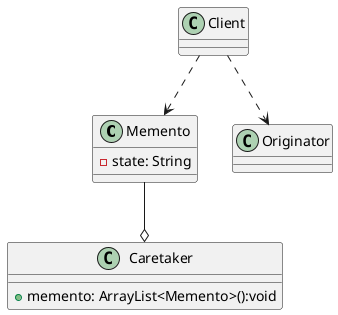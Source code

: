 @startuml
'https://plantuml.com/class-diagram

class Memento{
    -state: String
}
class Originator{

}
class Caretaker{
    +memento: ArrayList<Memento>():void
}
class Client{
}
Client ..>Originator
Client ..>Memento
Memento --o Caretaker
@enduml